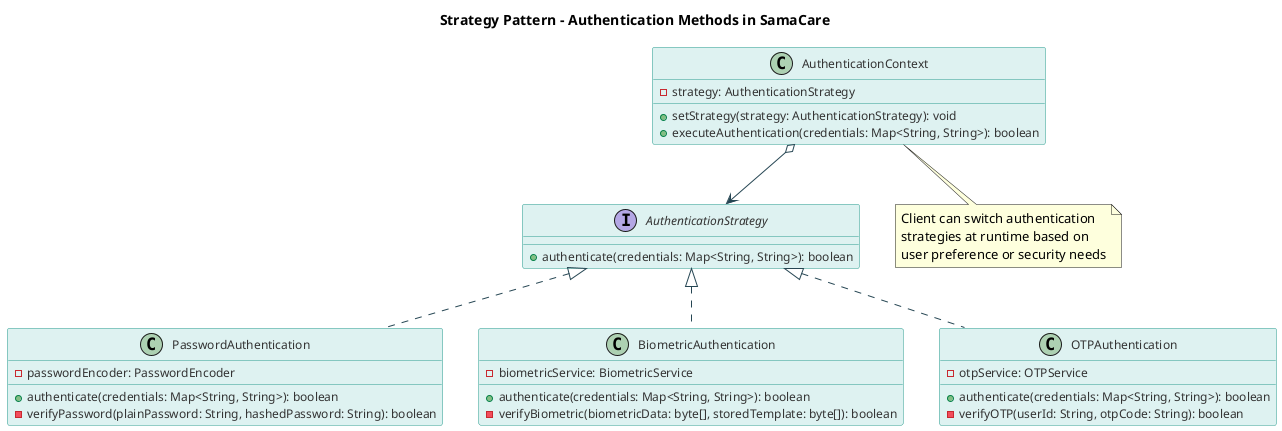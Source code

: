 @startuml Strategy Pattern in SamaCare
skinparam backgroundColor #FFFFFF
skinparam classFontColor #333333
skinparam classFontSize 14
skinparam classAttributeFontColor #333333
skinparam classAttributeFontSize 12
skinparam classBorderColor #2a9d8f
skinparam classBackgroundColor #def2f1
skinparam classArrowColor #264653
skinparam shadowing false
skinparam stereotypeCBackgroundColor #e9c46a

title Strategy Pattern - Authentication Methods in SamaCare

interface AuthenticationStrategy {
  +authenticate(credentials: Map<String, String>): boolean
}

class PasswordAuthentication {
  -passwordEncoder: PasswordEncoder
  +authenticate(credentials: Map<String, String>): boolean
  -verifyPassword(plainPassword: String, hashedPassword: String): boolean
}

class BiometricAuthentication {
  -biometricService: BiometricService
  +authenticate(credentials: Map<String, String>): boolean
  -verifyBiometric(biometricData: byte[], storedTemplate: byte[]): boolean
}

class OTPAuthentication {
  -otpService: OTPService
  +authenticate(credentials: Map<String, String>): boolean
  -verifyOTP(userId: String, otpCode: String): boolean
}

class AuthenticationContext {
  -strategy: AuthenticationStrategy
  +setStrategy(strategy: AuthenticationStrategy): void
  +executeAuthentication(credentials: Map<String, String>): boolean
}

AuthenticationStrategy <|.. PasswordAuthentication
AuthenticationStrategy <|.. BiometricAuthentication
AuthenticationStrategy <|.. OTPAuthentication
AuthenticationContext o--> AuthenticationStrategy

note "Client can switch authentication\nstrategies at runtime based on\nuser preference or security needs" as N1
AuthenticationContext .. N1

@enduml